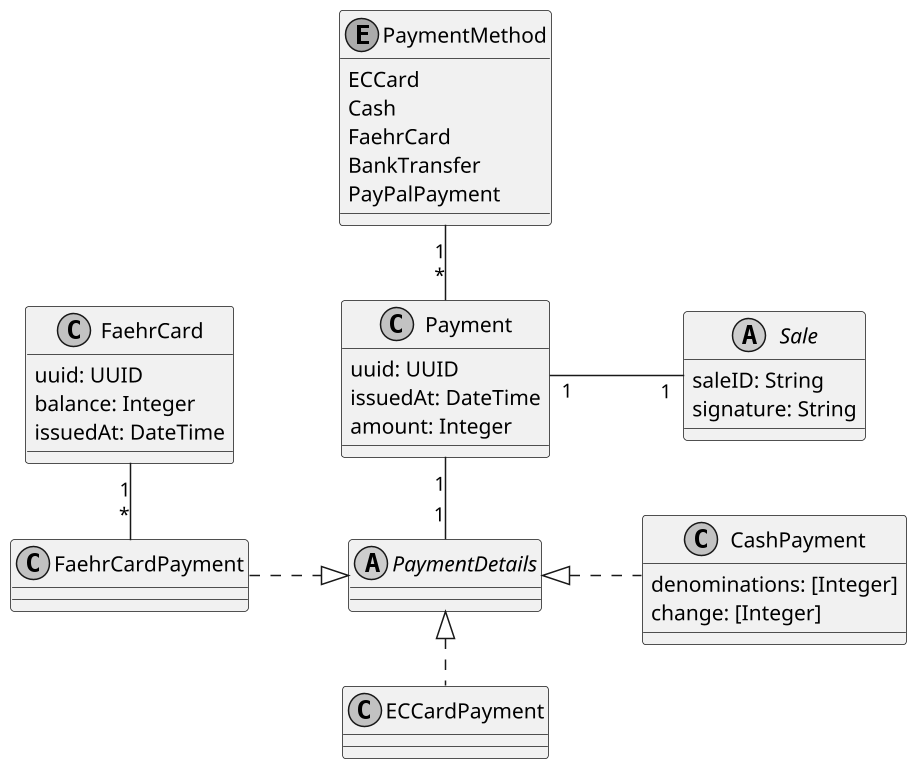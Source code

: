 @startuml
skinparam linetype ortho
left to right direction
skinparam nodesep 30
'title: FerryTix Class Diagram
skinparam monochrome true
skinparam nodesep 50
scale 1.5

abstract class PaymentDetails

class FaehrCardPayment {
    ' uuid: UUID
}
FaehrCardPayment ..|> PaymentDetails
FaehrCardPayment "*" -left- "1" FaehrCard

class CashPayment {
    denominations: [Integer]
    change: [Integer]
}

CashPayment ..up|> PaymentDetails

class ECCardPayment {

}

ECCardPayment .up|> PaymentDetails

class Payment {
    'issuedBy: Union<null, VendingMachine>
    uuid: UUID
    issuedAt: DateTime
    amount: Integer
    'details: PaymentDetails
    'method: PaymentMethod
}

enum PaymentMethod {
    ECCard
    Cash
    FaehrCard
    BankTransfer
    PayPalPayment
}

PaymentMethod "1" - "*" Payment
Payment "1" - "1" PaymentDetails
' Payment "*" - "1" VendingMachine

abstract class Sale {
    saleID: String
    'signedBy: VendingMachine
    signature: String
    'payment: Payment
}

Sale "1" -up- "1" Payment


class FaehrCard {
    uuid: UUID
    ' ownedBy: Union<null, StaffMember>
    balance: Integer
    issuedAt: DateTime
    ' issuedBy: Union<null, VendingMachine>
}

' FaehrCard "*" -- "0…1" VendingMachine

@enduml